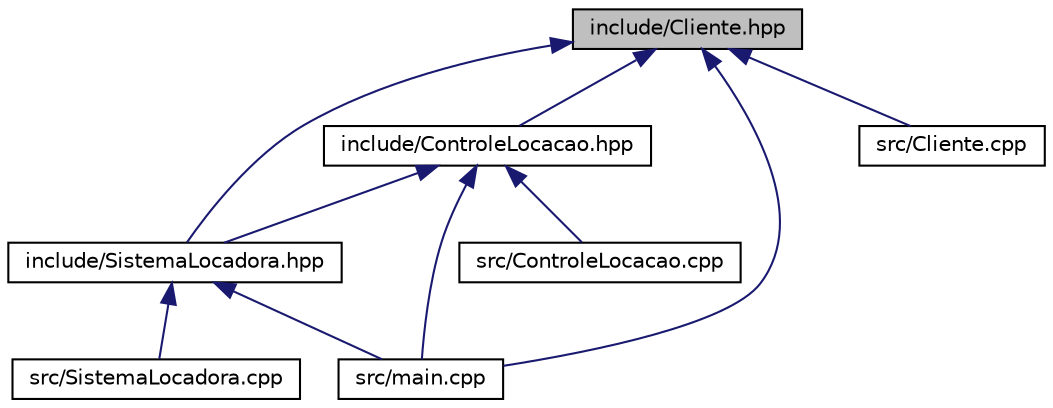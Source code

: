 digraph "include/Cliente.hpp"
{
 // LATEX_PDF_SIZE
  edge [fontname="Helvetica",fontsize="10",labelfontname="Helvetica",labelfontsize="10"];
  node [fontname="Helvetica",fontsize="10",shape=record];
  Node1 [label="include/Cliente.hpp",height=0.2,width=0.4,color="black", fillcolor="grey75", style="filled", fontcolor="black",tooltip=" "];
  Node1 -> Node2 [dir="back",color="midnightblue",fontsize="10",style="solid",fontname="Helvetica"];
  Node2 [label="include/ControleLocacao.hpp",height=0.2,width=0.4,color="black", fillcolor="white", style="filled",URL="$ControleLocacao_8hpp.html",tooltip=" "];
  Node2 -> Node3 [dir="back",color="midnightblue",fontsize="10",style="solid",fontname="Helvetica"];
  Node3 [label="include/SistemaLocadora.hpp",height=0.2,width=0.4,color="black", fillcolor="white", style="filled",URL="$SistemaLocadora_8hpp.html",tooltip=" "];
  Node3 -> Node4 [dir="back",color="midnightblue",fontsize="10",style="solid",fontname="Helvetica"];
  Node4 [label="src/main.cpp",height=0.2,width=0.4,color="black", fillcolor="white", style="filled",URL="$main_8cpp.html",tooltip=" "];
  Node3 -> Node5 [dir="back",color="midnightblue",fontsize="10",style="solid",fontname="Helvetica"];
  Node5 [label="src/SistemaLocadora.cpp",height=0.2,width=0.4,color="black", fillcolor="white", style="filled",URL="$SistemaLocadora_8cpp.html",tooltip=" "];
  Node2 -> Node6 [dir="back",color="midnightblue",fontsize="10",style="solid",fontname="Helvetica"];
  Node6 [label="src/ControleLocacao.cpp",height=0.2,width=0.4,color="black", fillcolor="white", style="filled",URL="$ControleLocacao_8cpp.html",tooltip=" "];
  Node2 -> Node4 [dir="back",color="midnightblue",fontsize="10",style="solid",fontname="Helvetica"];
  Node1 -> Node3 [dir="back",color="midnightblue",fontsize="10",style="solid",fontname="Helvetica"];
  Node1 -> Node7 [dir="back",color="midnightblue",fontsize="10",style="solid",fontname="Helvetica"];
  Node7 [label="src/Cliente.cpp",height=0.2,width=0.4,color="black", fillcolor="white", style="filled",URL="$Cliente_8cpp.html",tooltip=" "];
  Node1 -> Node4 [dir="back",color="midnightblue",fontsize="10",style="solid",fontname="Helvetica"];
}
